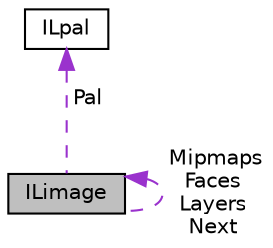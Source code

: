 digraph "ILimage"
{
  edge [fontname="Helvetica",fontsize="10",labelfontname="Helvetica",labelfontsize="10"];
  node [fontname="Helvetica",fontsize="10",shape=record];
  Node1 [label="ILimage",height=0.2,width=0.4,color="black", fillcolor="grey75", style="filled", fontcolor="black"];
  Node2 -> Node1 [dir="back",color="darkorchid3",fontsize="10",style="dashed",label=" Pal" ,fontname="Helvetica"];
  Node2 [label="ILpal",height=0.2,width=0.4,color="black", fillcolor="white", style="filled",URL="$struct_i_lpal.html",tooltip="Basic Palette struct. "];
  Node1 -> Node1 [dir="back",color="darkorchid3",fontsize="10",style="dashed",label=" Mipmaps\nFaces\nLayers\nNext" ,fontname="Helvetica"];
}
